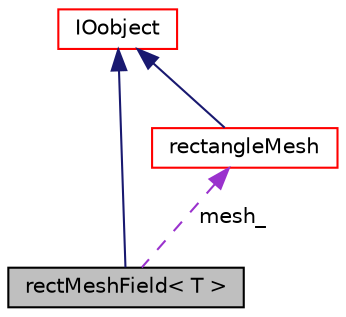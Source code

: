 digraph "rectMeshField&lt; T &gt;"
{
 // LATEX_PDF_SIZE
  edge [fontname="Helvetica",fontsize="10",labelfontname="Helvetica",labelfontsize="10"];
  node [fontname="Helvetica",fontsize="10",shape=record];
  Node1 [label="rectMeshField\< T \>",height=0.2,width=0.4,color="black", fillcolor="grey75", style="filled", fontcolor="black",tooltip=" "];
  Node2 -> Node1 [dir="back",color="midnightblue",fontsize="10",style="solid",fontname="Helvetica"];
  Node2 [label="IOobject",height=0.2,width=0.4,color="red", fillcolor="white", style="filled",URL="$classpFlow_1_1IOobject.html",tooltip=" "];
  Node14 -> Node1 [dir="back",color="darkorchid3",fontsize="10",style="dashed",label=" mesh_" ,fontname="Helvetica"];
  Node14 [label="rectangleMesh",height=0.2,width=0.4,color="red", fillcolor="white", style="filled",URL="$classpFlow_1_1rectangleMesh.html",tooltip=" "];
  Node2 -> Node14 [dir="back",color="midnightblue",fontsize="10",style="solid",fontname="Helvetica"];
}
